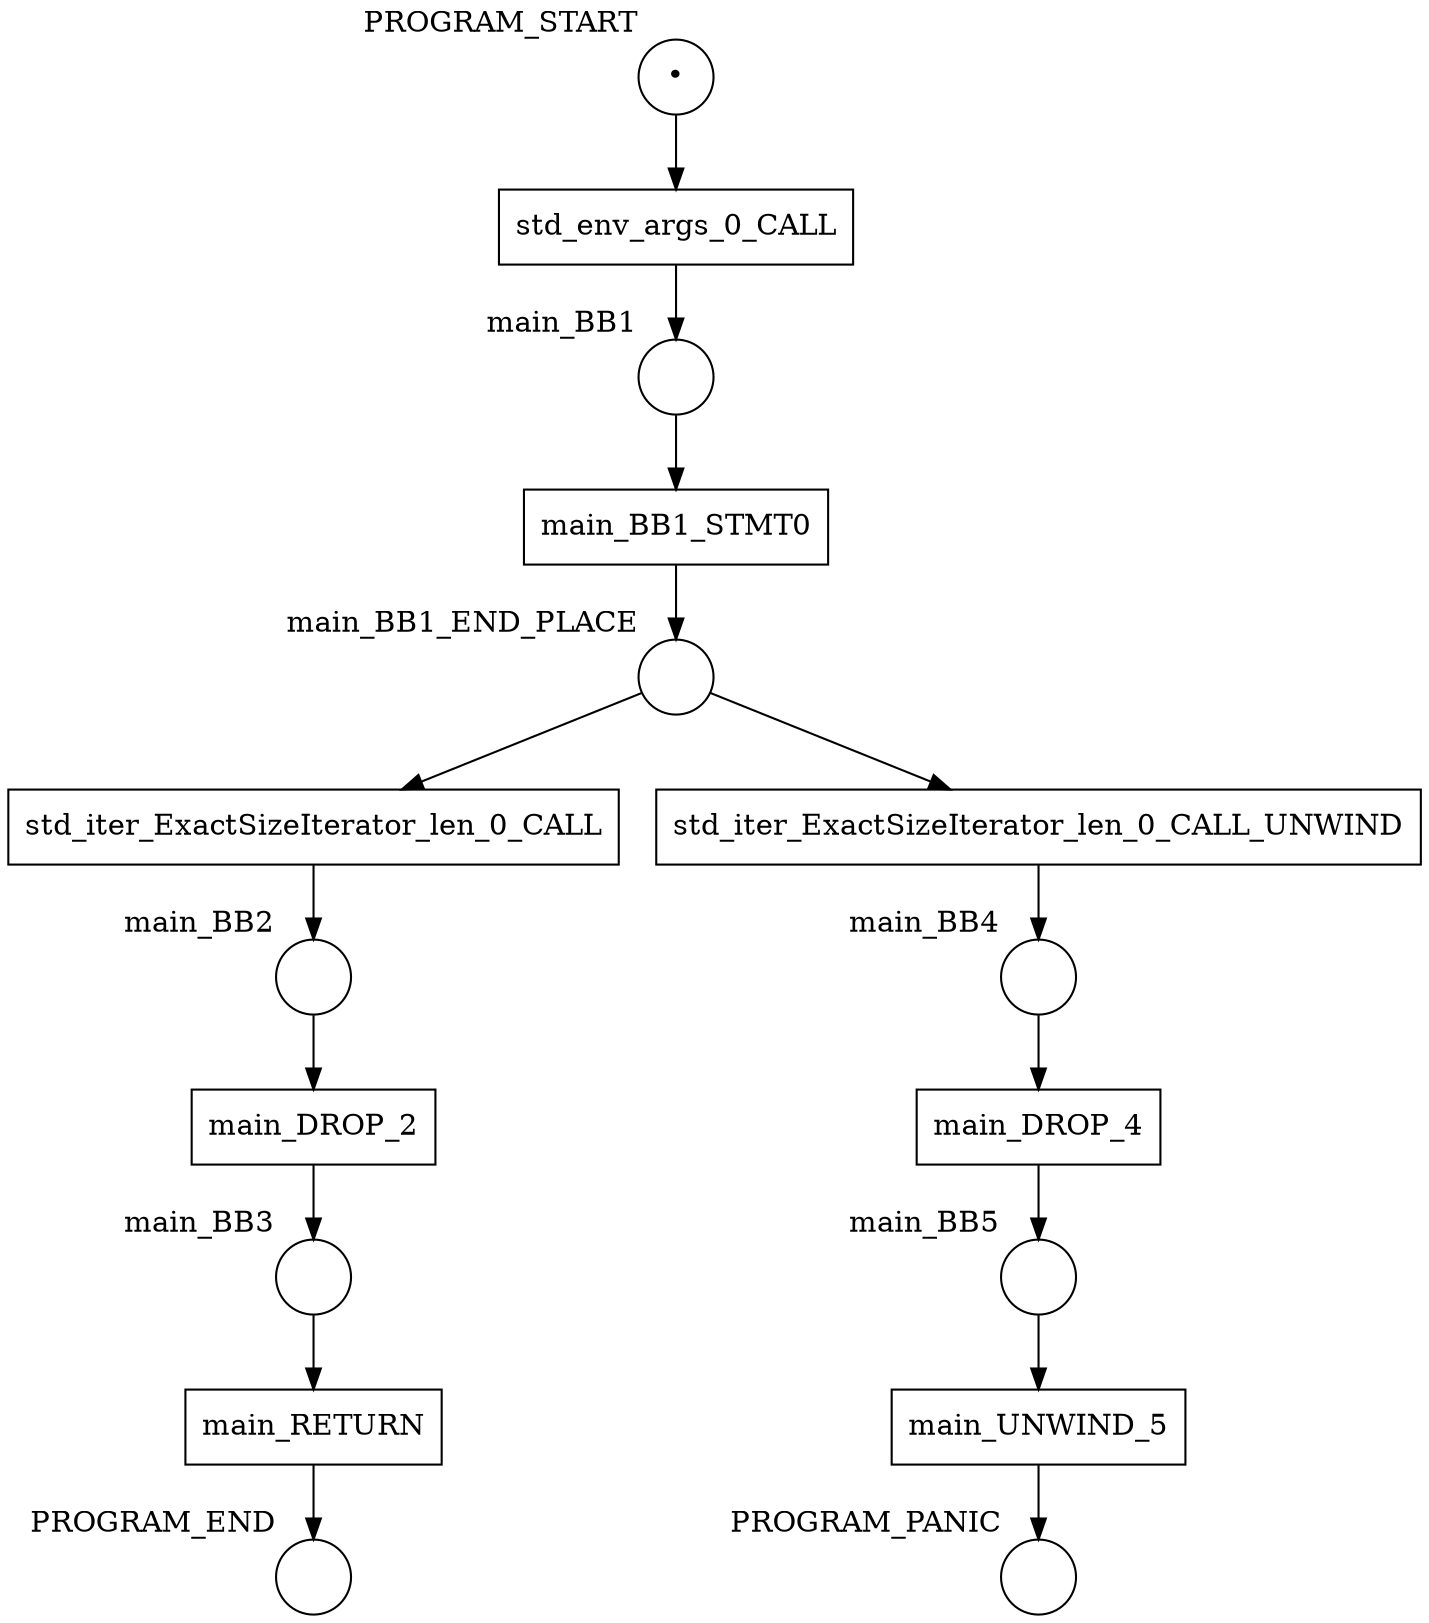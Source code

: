 digraph petrinet {
    PROGRAM_END [shape="circle" xlabel="PROGRAM_END" label=""];
    PROGRAM_PANIC [shape="circle" xlabel="PROGRAM_PANIC" label=""];
    PROGRAM_START [shape="circle" xlabel="PROGRAM_START" label="•"];
    main_BB1 [shape="circle" xlabel="main_BB1" label=""];
    main_BB1_END_PLACE [shape="circle" xlabel="main_BB1_END_PLACE" label=""];
    main_BB2 [shape="circle" xlabel="main_BB2" label=""];
    main_BB3 [shape="circle" xlabel="main_BB3" label=""];
    main_BB4 [shape="circle" xlabel="main_BB4" label=""];
    main_BB5 [shape="circle" xlabel="main_BB5" label=""];
    main_BB1_STMT0 [shape="box" xlabel="" label="main_BB1_STMT0"];
    main_DROP_2 [shape="box" xlabel="" label="main_DROP_2"];
    main_DROP_4 [shape="box" xlabel="" label="main_DROP_4"];
    main_RETURN [shape="box" xlabel="" label="main_RETURN"];
    main_UNWIND_5 [shape="box" xlabel="" label="main_UNWIND_5"];
    std_env_args_0_CALL [shape="box" xlabel="" label="std_env_args_0_CALL"];
    std_iter_ExactSizeIterator_len_0_CALL [shape="box" xlabel="" label="std_iter_ExactSizeIterator_len_0_CALL"];
    std_iter_ExactSizeIterator_len_0_CALL_UNWIND [shape="box" xlabel="" label="std_iter_ExactSizeIterator_len_0_CALL_UNWIND"];
    PROGRAM_START -> std_env_args_0_CALL;
    main_BB1 -> main_BB1_STMT0;
    main_BB1_END_PLACE -> std_iter_ExactSizeIterator_len_0_CALL;
    main_BB1_END_PLACE -> std_iter_ExactSizeIterator_len_0_CALL_UNWIND;
    main_BB2 -> main_DROP_2;
    main_BB3 -> main_RETURN;
    main_BB4 -> main_DROP_4;
    main_BB5 -> main_UNWIND_5;
    main_BB1_STMT0 -> main_BB1_END_PLACE;
    main_DROP_2 -> main_BB3;
    main_DROP_4 -> main_BB5;
    main_RETURN -> PROGRAM_END;
    main_UNWIND_5 -> PROGRAM_PANIC;
    std_env_args_0_CALL -> main_BB1;
    std_iter_ExactSizeIterator_len_0_CALL -> main_BB2;
    std_iter_ExactSizeIterator_len_0_CALL_UNWIND -> main_BB4;
}
